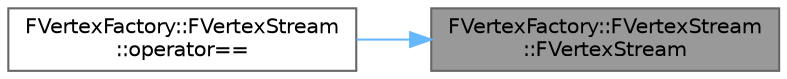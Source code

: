 digraph "FVertexFactory::FVertexStream::FVertexStream"
{
 // INTERACTIVE_SVG=YES
 // LATEX_PDF_SIZE
  bgcolor="transparent";
  edge [fontname=Helvetica,fontsize=10,labelfontname=Helvetica,labelfontsize=10];
  node [fontname=Helvetica,fontsize=10,shape=box,height=0.2,width=0.4];
  rankdir="RL";
  Node1 [id="Node000001",label="FVertexFactory::FVertexStream\l::FVertexStream",height=0.2,width=0.4,color="gray40", fillcolor="grey60", style="filled", fontcolor="black",tooltip=" "];
  Node1 -> Node2 [id="edge1_Node000001_Node000002",dir="back",color="steelblue1",style="solid",tooltip=" "];
  Node2 [id="Node000002",label="FVertexFactory::FVertexStream\l::operator==",height=0.2,width=0.4,color="grey40", fillcolor="white", style="filled",URL="$d3/d7b/structFVertexFactory_1_1FVertexStream.html#a1c560110f764cf95e7ffdd4be772fa84",tooltip=" "];
}
